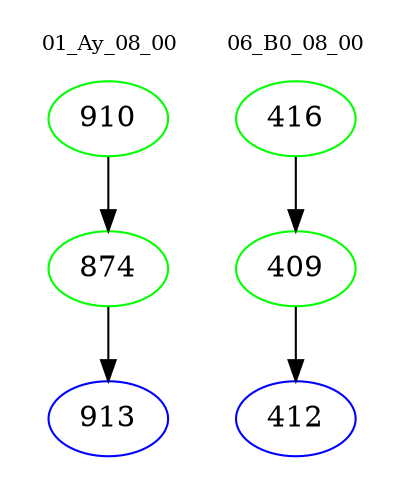 digraph{
subgraph cluster_0 {
color = white
label = "01_Ay_08_00";
fontsize=10;
T0_910 [label="910", color="green"]
T0_910 -> T0_874 [color="black"]
T0_874 [label="874", color="green"]
T0_874 -> T0_913 [color="black"]
T0_913 [label="913", color="blue"]
}
subgraph cluster_1 {
color = white
label = "06_B0_08_00";
fontsize=10;
T1_416 [label="416", color="green"]
T1_416 -> T1_409 [color="black"]
T1_409 [label="409", color="green"]
T1_409 -> T1_412 [color="black"]
T1_412 [label="412", color="blue"]
}
}
